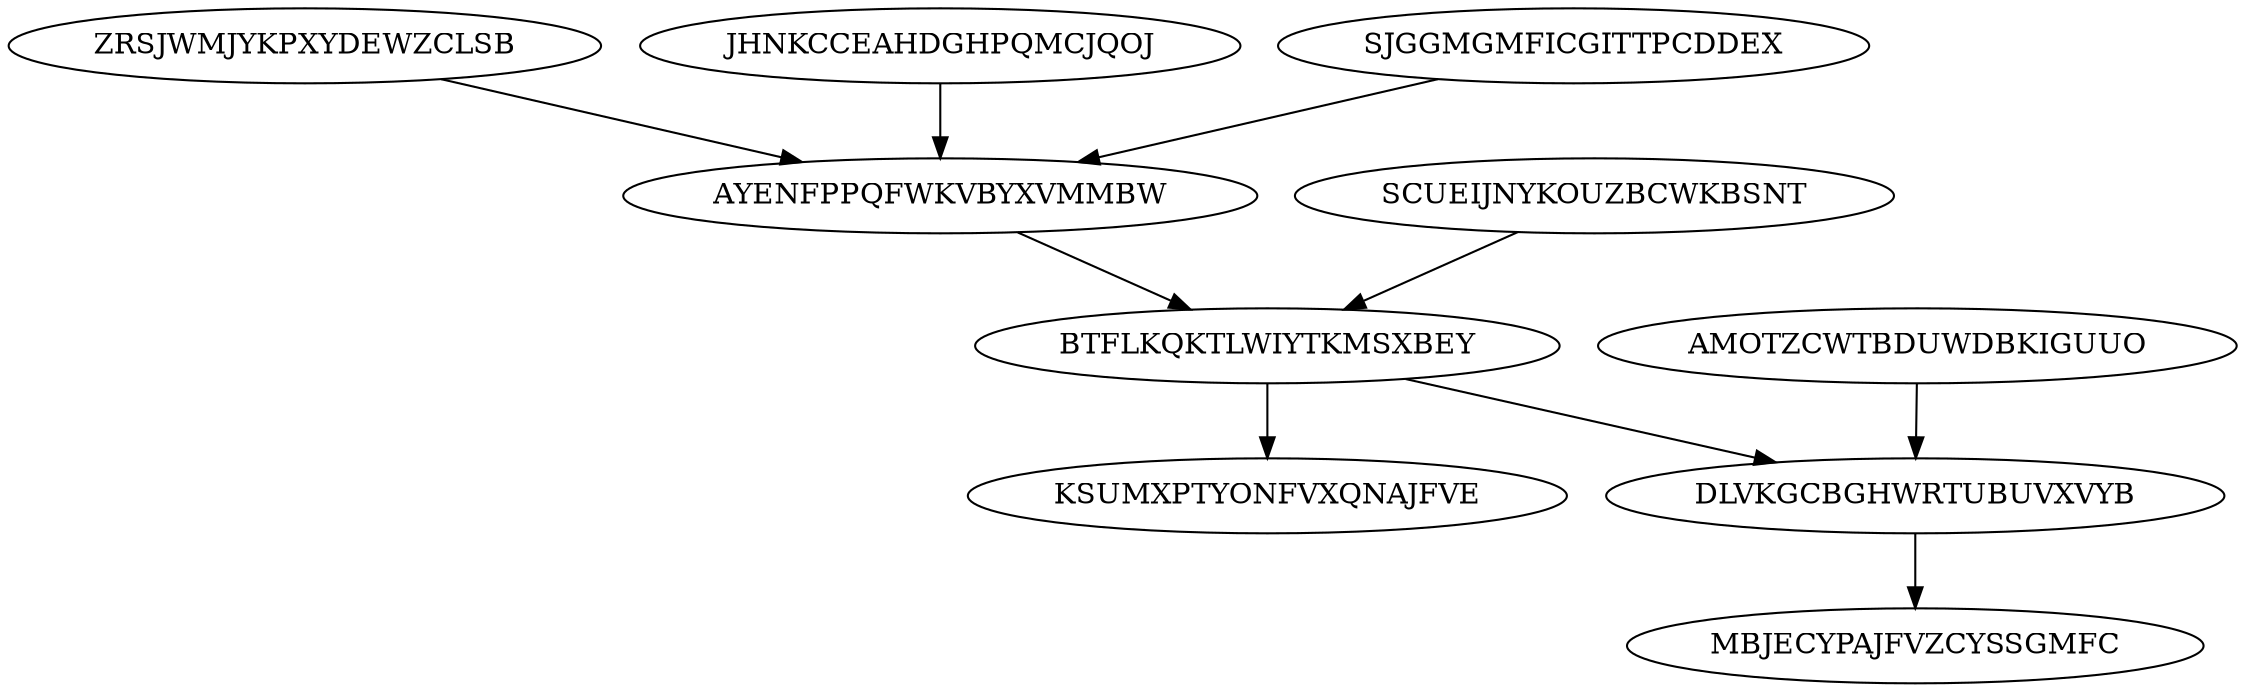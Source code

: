 digraph "N10M9" {
	ZRSJWMJYKPXYDEWZCLSB			[Weight=19, Start=0, Processor=1];
	AMOTZCWTBDUWDBKIGUUO			[Weight=16, Start=0, Processor=2];
	JHNKCCEAHDGHPQMCJQOJ			[Weight=15, Start=0, Processor=3];
	SCUEIJNYKOUZBCWKBSNT			[Weight=14, Start=0, Processor=4];
	SJGGMGMFICGITTPCDDEX			[Weight=10, Start=0, Processor=5];
	AYENFPPQFWKVBYXVMMBW			[Weight=12, Start=34, Processor=1];
	BTFLKQKTLWIYTKMSXBEY			[Weight=16, Start=46, Processor=1];
	KSUMXPTYONFVXQNAJFVE			[Weight=12, Start=72, Processor=2];
	DLVKGCBGHWRTUBUVXVYB			[Weight=18, Start=62, Processor=1];
	MBJECYPAJFVZCYSSGMFC			[Weight=12, Start=80, Processor=1];
	ZRSJWMJYKPXYDEWZCLSB -> AYENFPPQFWKVBYXVMMBW		[Weight=17];
	DLVKGCBGHWRTUBUVXVYB -> MBJECYPAJFVZCYSSGMFC		[Weight=17];
	BTFLKQKTLWIYTKMSXBEY -> KSUMXPTYONFVXQNAJFVE		[Weight=10];
	AYENFPPQFWKVBYXVMMBW -> BTFLKQKTLWIYTKMSXBEY		[Weight=14];
	AMOTZCWTBDUWDBKIGUUO -> DLVKGCBGHWRTUBUVXVYB		[Weight=11];
	SJGGMGMFICGITTPCDDEX -> AYENFPPQFWKVBYXVMMBW		[Weight=13];
	JHNKCCEAHDGHPQMCJQOJ -> AYENFPPQFWKVBYXVMMBW		[Weight=19];
	BTFLKQKTLWIYTKMSXBEY -> DLVKGCBGHWRTUBUVXVYB		[Weight=18];
	SCUEIJNYKOUZBCWKBSNT -> BTFLKQKTLWIYTKMSXBEY		[Weight=20];
}
